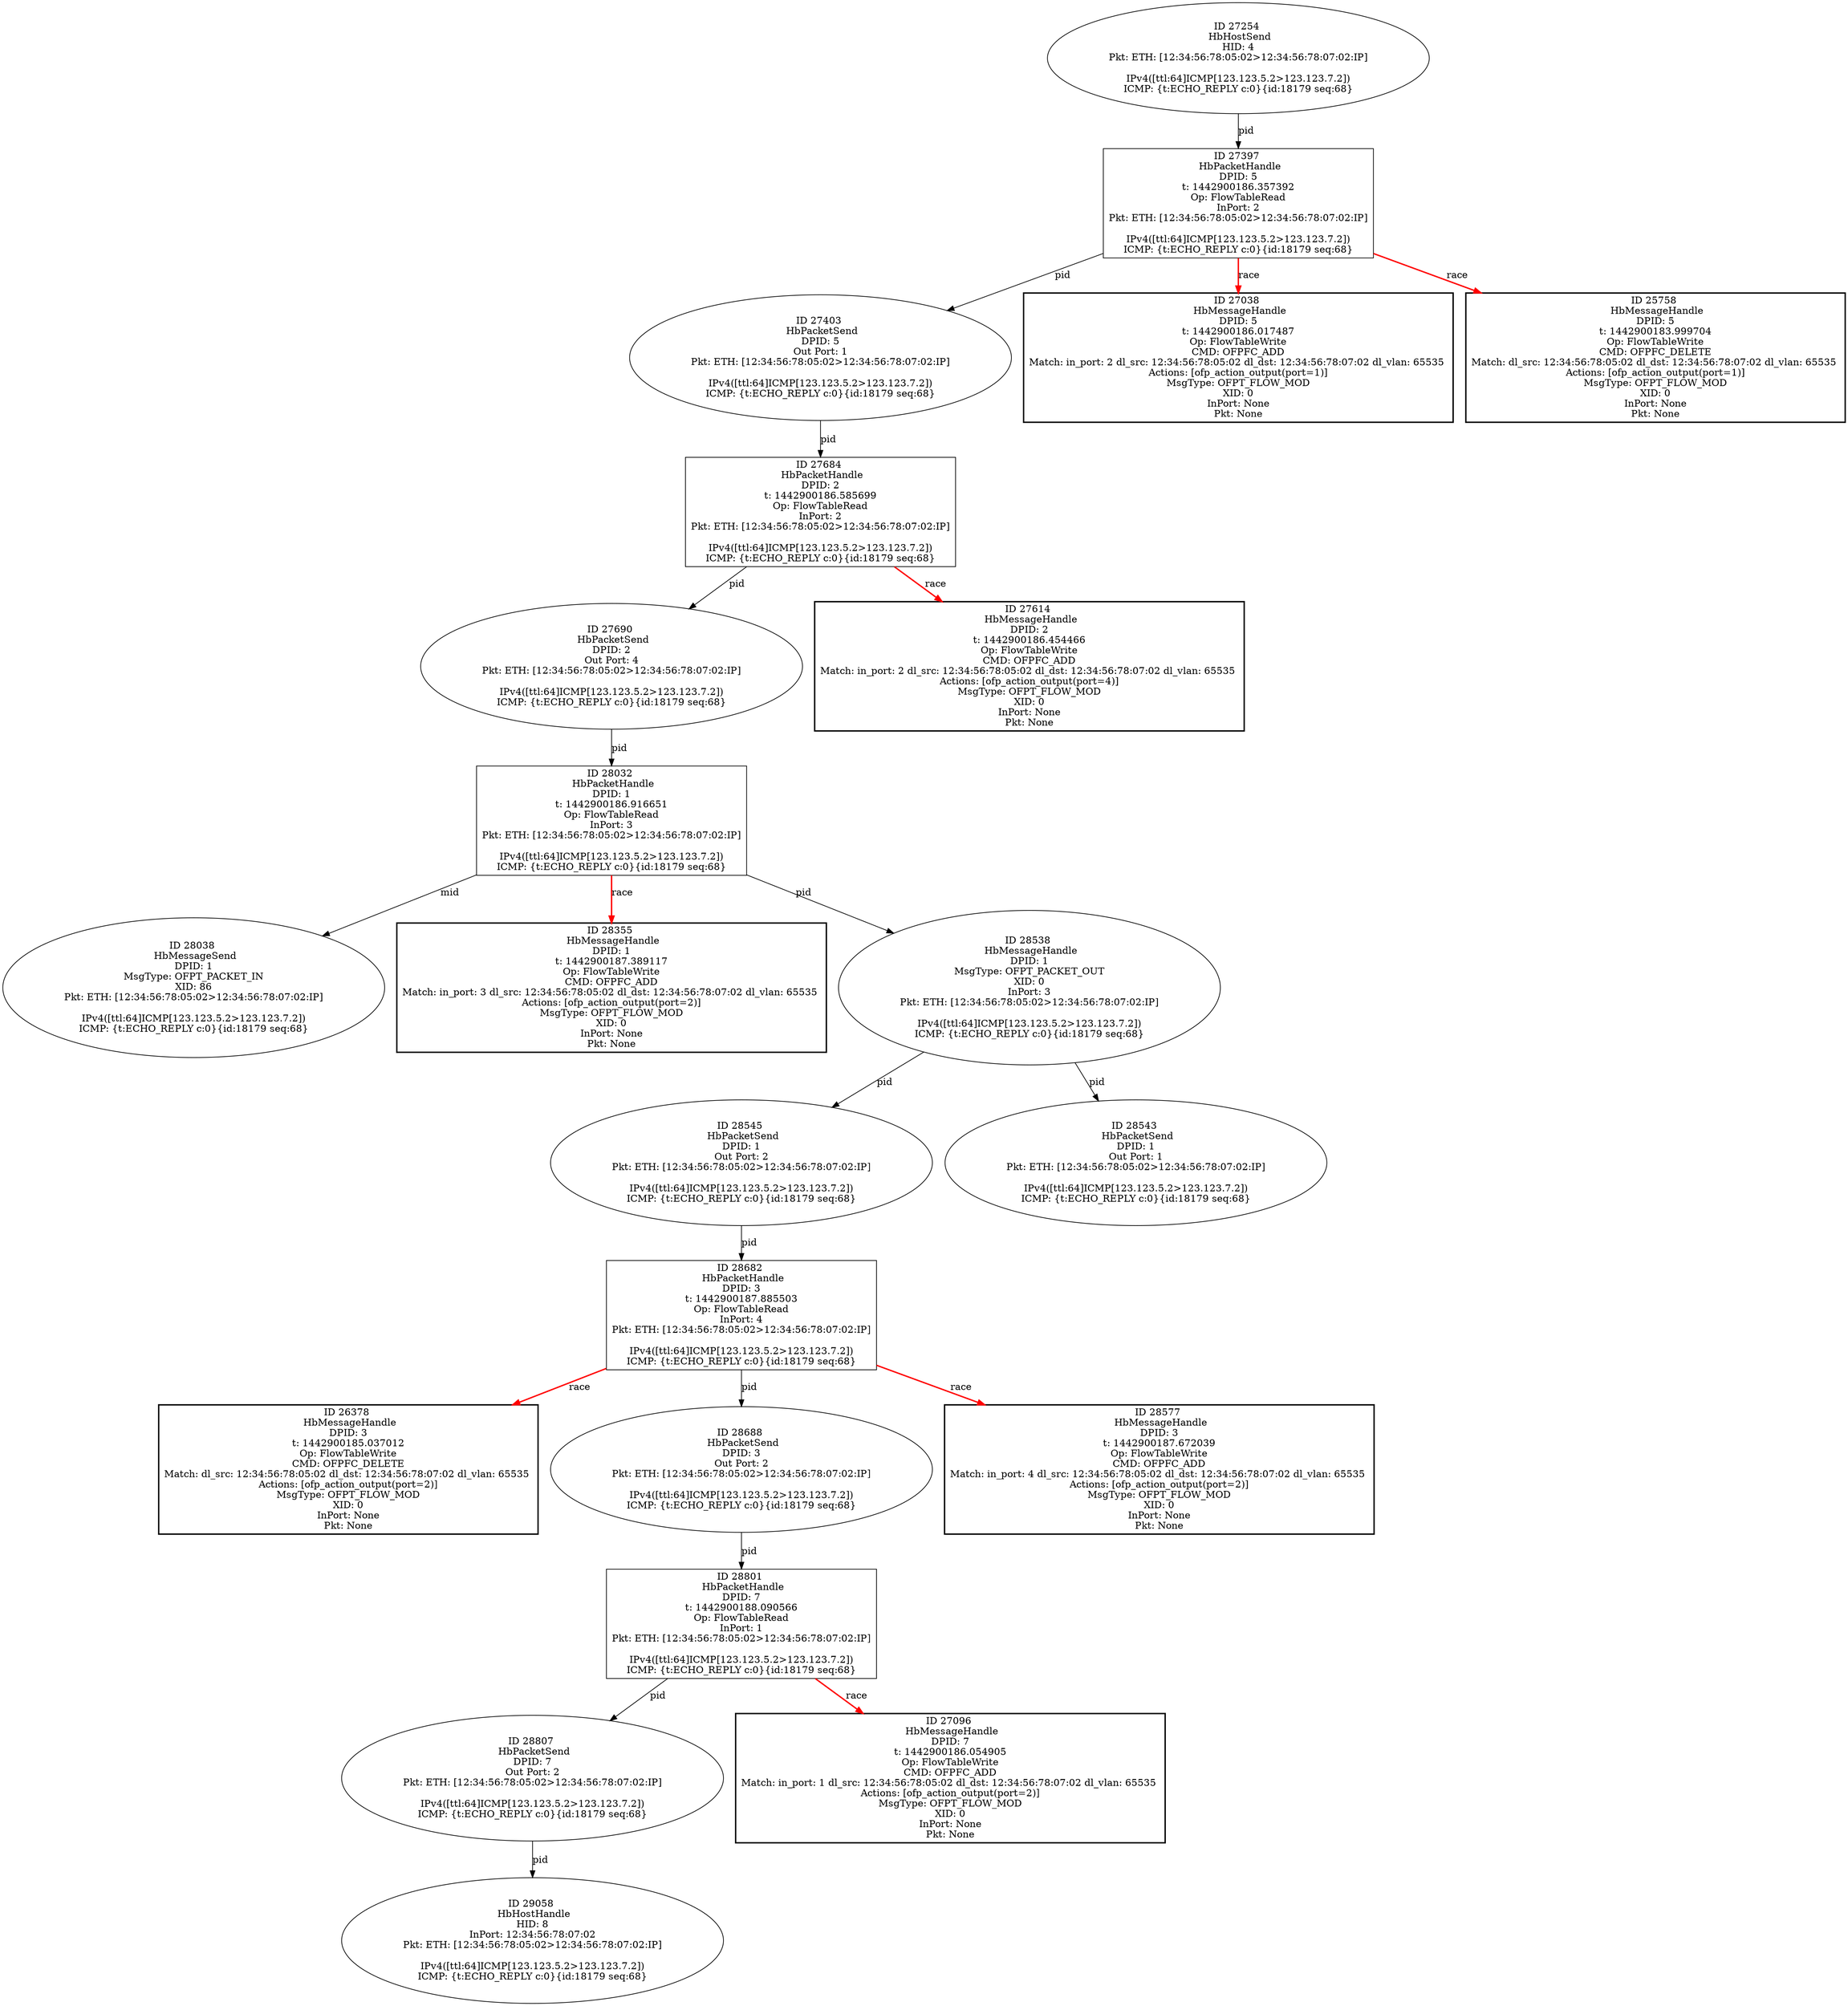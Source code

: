 strict digraph G {
28032 [shape=box, event=<hb_events.HbPacketHandle object at 0x110ee50d0>, label="ID 28032 
 HbPacketHandle
DPID: 1
t: 1442900186.916651
Op: FlowTableRead
InPort: 3
Pkt: ETH: [12:34:56:78:05:02>12:34:56:78:07:02:IP]

IPv4([ttl:64]ICMP[123.123.5.2>123.123.7.2])
ICMP: {t:ECHO_REPLY c:0}{id:18179 seq:68}"];
28545 [shape=oval, event=<hb_events.HbPacketSend object at 0x11105b890>, label="ID 28545 
 HbPacketSend
DPID: 1
Out Port: 2
Pkt: ETH: [12:34:56:78:05:02>12:34:56:78:07:02:IP]

IPv4([ttl:64]ICMP[123.123.5.2>123.123.7.2])
ICMP: {t:ECHO_REPLY c:0}{id:18179 seq:68}"];
29058 [shape=oval, event=<hb_events.HbHostHandle object at 0x111239590>, label="ID 29058 
 HbHostHandle
HID: 8
InPort: 12:34:56:78:07:02
Pkt: ETH: [12:34:56:78:05:02>12:34:56:78:07:02:IP]

IPv4([ttl:64]ICMP[123.123.5.2>123.123.7.2])
ICMP: {t:ECHO_REPLY c:0}{id:18179 seq:68}"];
27397 [shape=box, event=<hb_events.HbPacketHandle object at 0x110d90d10>, label="ID 27397 
 HbPacketHandle
DPID: 5
t: 1442900186.357392
Op: FlowTableRead
InPort: 2
Pkt: ETH: [12:34:56:78:05:02>12:34:56:78:07:02:IP]

IPv4([ttl:64]ICMP[123.123.5.2>123.123.7.2])
ICMP: {t:ECHO_REPLY c:0}{id:18179 seq:68}"];
28038 [shape=oval, event=<hb_events.HbMessageSend object at 0x110eec990>, label="ID 28038 
 HbMessageSend
DPID: 1
MsgType: OFPT_PACKET_IN
XID: 86
Pkt: ETH: [12:34:56:78:05:02>12:34:56:78:07:02:IP]

IPv4([ttl:64]ICMP[123.123.5.2>123.123.7.2])
ICMP: {t:ECHO_REPLY c:0}{id:18179 seq:68}"];
28801 [shape=box, event=<hb_events.HbPacketHandle object at 0x111151f10>, label="ID 28801 
 HbPacketHandle
DPID: 7
t: 1442900188.090566
Op: FlowTableRead
InPort: 1
Pkt: ETH: [12:34:56:78:05:02>12:34:56:78:07:02:IP]

IPv4([ttl:64]ICMP[123.123.5.2>123.123.7.2])
ICMP: {t:ECHO_REPLY c:0}{id:18179 seq:68}"];
26378 [shape=box, style=bold, event=<hb_events.HbMessageHandle object at 0x110bf1d90>, label="ID 26378 
 HbMessageHandle
DPID: 3
t: 1442900185.037012
Op: FlowTableWrite
CMD: OFPFC_DELETE
Match: dl_src: 12:34:56:78:05:02 dl_dst: 12:34:56:78:07:02 dl_vlan: 65535 
Actions: [ofp_action_output(port=2)]
MsgType: OFPT_FLOW_MOD
XID: 0
InPort: None
Pkt: None"];
27403 [shape=oval, event=<hb_events.HbPacketSend object at 0x110d884d0>, label="ID 27403 
 HbPacketSend
DPID: 5
Out Port: 1
Pkt: ETH: [12:34:56:78:05:02>12:34:56:78:07:02:IP]

IPv4([ttl:64]ICMP[123.123.5.2>123.123.7.2])
ICMP: {t:ECHO_REPLY c:0}{id:18179 seq:68}"];
28688 [shape=oval, event=<hb_events.HbPacketSend object at 0x1110e5790>, label="ID 28688 
 HbPacketSend
DPID: 3
Out Port: 2
Pkt: ETH: [12:34:56:78:05:02>12:34:56:78:07:02:IP]

IPv4([ttl:64]ICMP[123.123.5.2>123.123.7.2])
ICMP: {t:ECHO_REPLY c:0}{id:18179 seq:68}"];
27038 [shape=box, style=bold, event=<hb_events.HbMessageHandle object at 0x110d028d0>, label="ID 27038 
 HbMessageHandle
DPID: 5
t: 1442900186.017487
Op: FlowTableWrite
CMD: OFPFC_ADD
Match: in_port: 2 dl_src: 12:34:56:78:05:02 dl_dst: 12:34:56:78:07:02 dl_vlan: 65535 
Actions: [ofp_action_output(port=1)]
MsgType: OFPT_FLOW_MOD
XID: 0
InPort: None
Pkt: None"];
28577 [shape=box, style=bold, event=<hb_events.HbMessageHandle object at 0x11107a490>, label="ID 28577 
 HbMessageHandle
DPID: 3
t: 1442900187.672039
Op: FlowTableWrite
CMD: OFPFC_ADD
Match: in_port: 4 dl_src: 12:34:56:78:05:02 dl_dst: 12:34:56:78:07:02 dl_vlan: 65535 
Actions: [ofp_action_output(port=2)]
MsgType: OFPT_FLOW_MOD
XID: 0
InPort: None
Pkt: None"];
27684 [shape=box, event=<hb_events.HbPacketHandle object at 0x110df7950>, label="ID 27684 
 HbPacketHandle
DPID: 2
t: 1442900186.585699
Op: FlowTableRead
InPort: 2
Pkt: ETH: [12:34:56:78:05:02>12:34:56:78:07:02:IP]

IPv4([ttl:64]ICMP[123.123.5.2>123.123.7.2])
ICMP: {t:ECHO_REPLY c:0}{id:18179 seq:68}"];
27690 [shape=oval, event=<hb_events.HbPacketSend object at 0x110df7d90>, label="ID 27690 
 HbPacketSend
DPID: 2
Out Port: 4
Pkt: ETH: [12:34:56:78:05:02>12:34:56:78:07:02:IP]

IPv4([ttl:64]ICMP[123.123.5.2>123.123.7.2])
ICMP: {t:ECHO_REPLY c:0}{id:18179 seq:68}"];
28807 [shape=oval, event=<hb_events.HbPacketSend object at 0x111157490>, label="ID 28807 
 HbPacketSend
DPID: 7
Out Port: 2
Pkt: ETH: [12:34:56:78:05:02>12:34:56:78:07:02:IP]

IPv4([ttl:64]ICMP[123.123.5.2>123.123.7.2])
ICMP: {t:ECHO_REPLY c:0}{id:18179 seq:68}"];
25758 [shape=box, style=bold, event=<hb_events.HbMessageHandle object at 0x110aa8790>, label="ID 25758 
 HbMessageHandle
DPID: 5
t: 1442900183.999704
Op: FlowTableWrite
CMD: OFPFC_DELETE
Match: dl_src: 12:34:56:78:05:02 dl_dst: 12:34:56:78:07:02 dl_vlan: 65535 
Actions: [ofp_action_output(port=1)]
MsgType: OFPT_FLOW_MOD
XID: 0
InPort: None
Pkt: None"];
28682 [shape=box, event=<hb_events.HbPacketHandle object at 0x1110d07d0>, label="ID 28682 
 HbPacketHandle
DPID: 3
t: 1442900187.885503
Op: FlowTableRead
InPort: 4
Pkt: ETH: [12:34:56:78:05:02>12:34:56:78:07:02:IP]

IPv4([ttl:64]ICMP[123.123.5.2>123.123.7.2])
ICMP: {t:ECHO_REPLY c:0}{id:18179 seq:68}"];
28355 [shape=box, style=bold, event=<hb_events.HbMessageHandle object at 0x110fd45d0>, label="ID 28355 
 HbMessageHandle
DPID: 1
t: 1442900187.389117
Op: FlowTableWrite
CMD: OFPFC_ADD
Match: in_port: 3 dl_src: 12:34:56:78:05:02 dl_dst: 12:34:56:78:07:02 dl_vlan: 65535 
Actions: [ofp_action_output(port=2)]
MsgType: OFPT_FLOW_MOD
XID: 0
InPort: None
Pkt: None"];
27096 [shape=box, style=bold, event=<hb_events.HbMessageHandle object at 0x110d22310>, label="ID 27096 
 HbMessageHandle
DPID: 7
t: 1442900186.054905
Op: FlowTableWrite
CMD: OFPFC_ADD
Match: in_port: 1 dl_src: 12:34:56:78:05:02 dl_dst: 12:34:56:78:07:02 dl_vlan: 65535 
Actions: [ofp_action_output(port=2)]
MsgType: OFPT_FLOW_MOD
XID: 0
InPort: None
Pkt: None"];
27614 [shape=box, style=bold, event=<hb_events.HbMessageHandle object at 0x110df5190>, label="ID 27614 
 HbMessageHandle
DPID: 2
t: 1442900186.454466
Op: FlowTableWrite
CMD: OFPFC_ADD
Match: in_port: 2 dl_src: 12:34:56:78:05:02 dl_dst: 12:34:56:78:07:02 dl_vlan: 65535 
Actions: [ofp_action_output(port=4)]
MsgType: OFPT_FLOW_MOD
XID: 0
InPort: None
Pkt: None"];
27254 [shape=oval, event=<hb_events.HbHostSend object at 0x110d54910>, label="ID 27254 
 HbHostSend
HID: 4
Pkt: ETH: [12:34:56:78:05:02>12:34:56:78:07:02:IP]

IPv4([ttl:64]ICMP[123.123.5.2>123.123.7.2])
ICMP: {t:ECHO_REPLY c:0}{id:18179 seq:68}"];
28538 [shape=oval, event=<hb_events.HbMessageHandle object at 0x11104eed0>, label="ID 28538 
 HbMessageHandle
DPID: 1
MsgType: OFPT_PACKET_OUT
XID: 0
InPort: 3
Pkt: ETH: [12:34:56:78:05:02>12:34:56:78:07:02:IP]

IPv4([ttl:64]ICMP[123.123.5.2>123.123.7.2])
ICMP: {t:ECHO_REPLY c:0}{id:18179 seq:68}"];
28543 [shape=oval, event=<hb_events.HbPacketSend object at 0x111041dd0>, label="ID 28543 
 HbPacketSend
DPID: 1
Out Port: 1
Pkt: ETH: [12:34:56:78:05:02>12:34:56:78:07:02:IP]

IPv4([ttl:64]ICMP[123.123.5.2>123.123.7.2])
ICMP: {t:ECHO_REPLY c:0}{id:18179 seq:68}"];
28032 -> 28538  [rel=pid, label=pid];
28032 -> 28355  [harmful=True, color=red, style=bold, rel=race, label=race];
28032 -> 28038  [rel=mid, label=mid];
28545 -> 28682  [rel=pid, label=pid];
27397 -> 27403  [rel=pid, label=pid];
27397 -> 27038  [harmful=True, color=red, style=bold, rel=race, label=race];
27397 -> 25758  [harmful=True, color=red, style=bold, rel=race, label=race];
28801 -> 27096  [harmful=True, color=red, style=bold, rel=race, label=race];
28801 -> 28807  [rel=pid, label=pid];
27403 -> 27684  [rel=pid, label=pid];
28688 -> 28801  [rel=pid, label=pid];
27684 -> 27690  [rel=pid, label=pid];
27684 -> 27614  [harmful=True, color=red, style=bold, rel=race, label=race];
27690 -> 28032  [rel=pid, label=pid];
28807 -> 29058  [rel=pid, label=pid];
28682 -> 28688  [rel=pid, label=pid];
28682 -> 28577  [harmful=True, color=red, style=bold, rel=race, label=race];
28682 -> 26378  [harmful=True, color=red, style=bold, rel=race, label=race];
27254 -> 27397  [rel=pid, label=pid];
28538 -> 28545  [rel=pid, label=pid];
28538 -> 28543  [rel=pid, label=pid];
}
